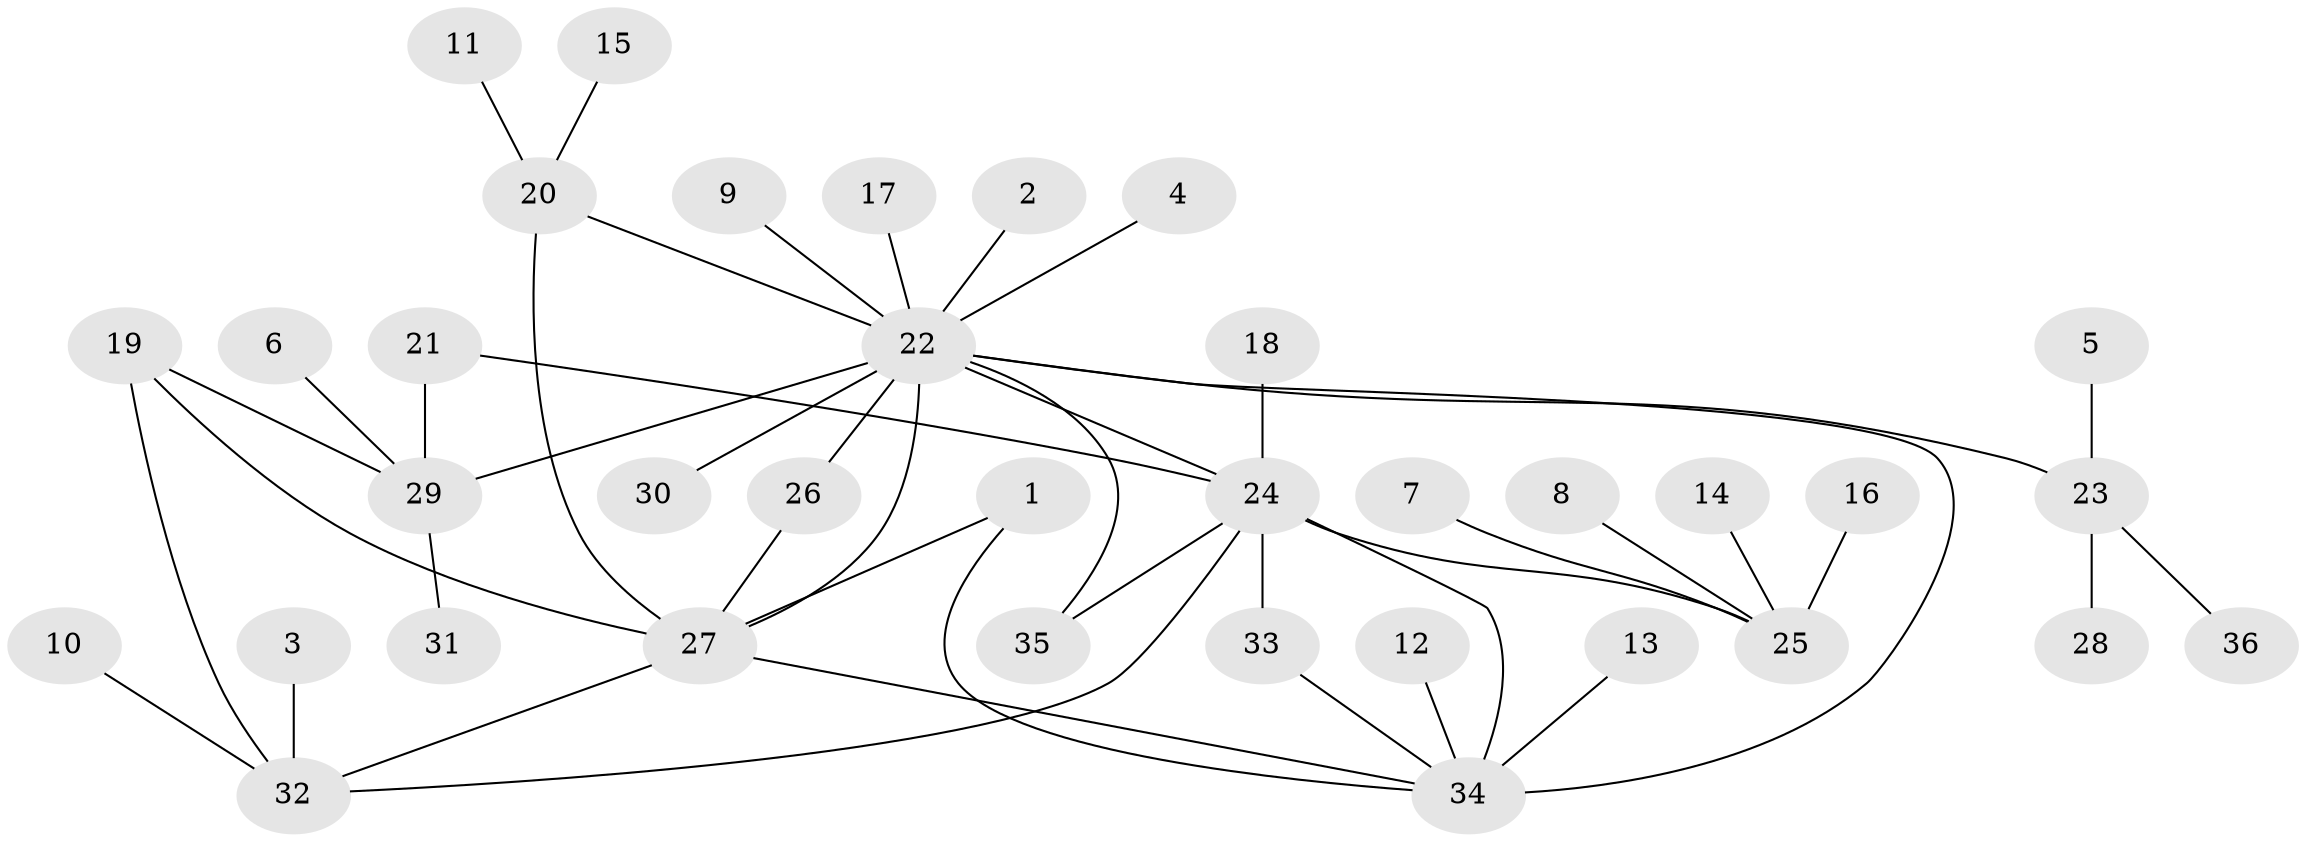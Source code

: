 // original degree distribution, {3: 0.08955223880597014, 9: 0.014925373134328358, 4: 0.04477611940298507, 7: 0.029850746268656716, 11: 0.014925373134328358, 5: 0.029850746268656716, 8: 0.014925373134328358, 6: 0.029850746268656716, 2: 0.14925373134328357, 10: 0.014925373134328358, 1: 0.5671641791044776}
// Generated by graph-tools (version 1.1) at 2025/26/03/09/25 03:26:49]
// undirected, 36 vertices, 46 edges
graph export_dot {
graph [start="1"]
  node [color=gray90,style=filled];
  1;
  2;
  3;
  4;
  5;
  6;
  7;
  8;
  9;
  10;
  11;
  12;
  13;
  14;
  15;
  16;
  17;
  18;
  19;
  20;
  21;
  22;
  23;
  24;
  25;
  26;
  27;
  28;
  29;
  30;
  31;
  32;
  33;
  34;
  35;
  36;
  1 -- 27 [weight=1.0];
  1 -- 34 [weight=1.0];
  2 -- 22 [weight=1.0];
  3 -- 32 [weight=1.0];
  4 -- 22 [weight=1.0];
  5 -- 23 [weight=1.0];
  6 -- 29 [weight=1.0];
  7 -- 25 [weight=1.0];
  8 -- 25 [weight=1.0];
  9 -- 22 [weight=1.0];
  10 -- 32 [weight=1.0];
  11 -- 20 [weight=1.0];
  12 -- 34 [weight=1.0];
  13 -- 34 [weight=1.0];
  14 -- 25 [weight=1.0];
  15 -- 20 [weight=1.0];
  16 -- 25 [weight=1.0];
  17 -- 22 [weight=1.0];
  18 -- 24 [weight=1.0];
  19 -- 27 [weight=1.0];
  19 -- 29 [weight=1.0];
  19 -- 32 [weight=1.0];
  20 -- 22 [weight=1.0];
  20 -- 27 [weight=2.0];
  21 -- 24 [weight=2.0];
  21 -- 29 [weight=1.0];
  22 -- 23 [weight=1.0];
  22 -- 24 [weight=1.0];
  22 -- 26 [weight=1.0];
  22 -- 27 [weight=1.0];
  22 -- 29 [weight=2.0];
  22 -- 30 [weight=1.0];
  22 -- 34 [weight=2.0];
  22 -- 35 [weight=1.0];
  23 -- 28 [weight=1.0];
  23 -- 36 [weight=1.0];
  24 -- 25 [weight=1.0];
  24 -- 32 [weight=1.0];
  24 -- 33 [weight=1.0];
  24 -- 34 [weight=1.0];
  24 -- 35 [weight=1.0];
  26 -- 27 [weight=1.0];
  27 -- 32 [weight=1.0];
  27 -- 34 [weight=1.0];
  29 -- 31 [weight=1.0];
  33 -- 34 [weight=1.0];
}

